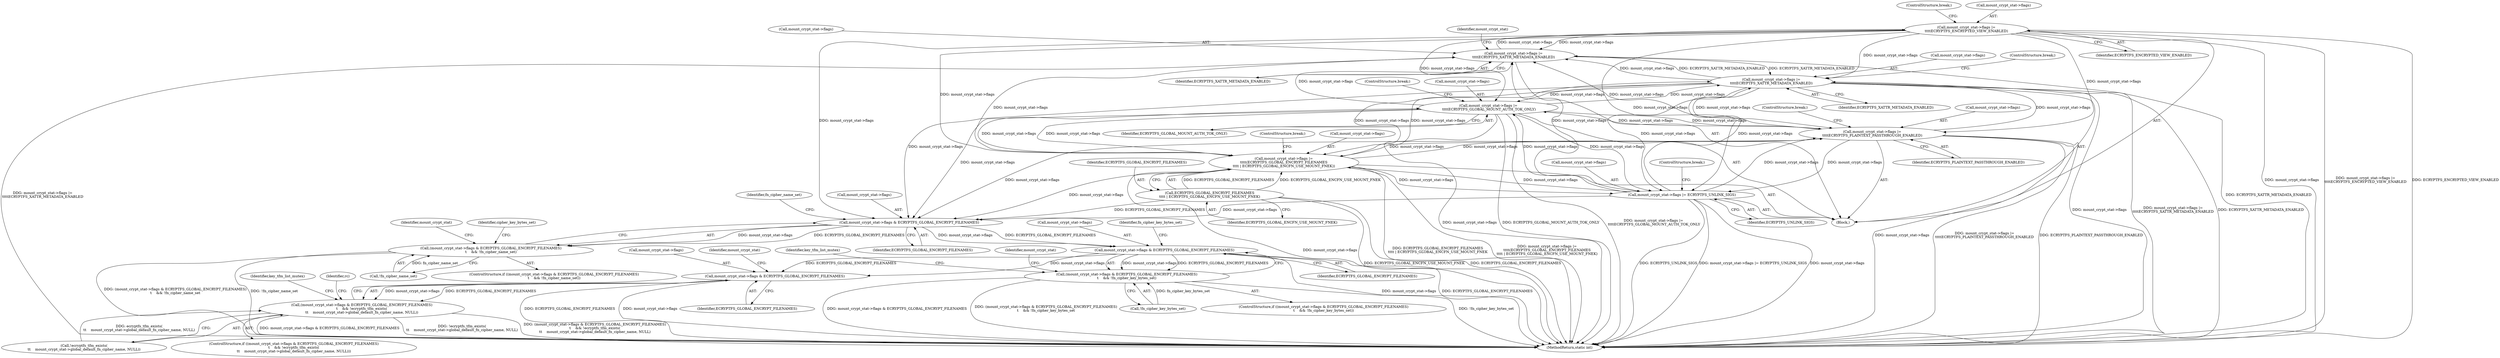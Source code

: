 digraph "0_linux_764355487ea220fdc2faf128d577d7f679b91f97_0@API" {
"1000443" [label="(Call,mount_crypt_stat->flags & ECRYPTFS_GLOBAL_ENCRYPT_FILENAMES)"];
"1000285" [label="(Call,mount_crypt_stat->flags |=\n\t\t\t\tECRYPTFS_ENCRYPTED_VIEW_ENABLED)"];
"1000280" [label="(Call,mount_crypt_stat->flags |=\n\t\t\t\tECRYPTFS_XATTR_METADATA_ENABLED)"];
"1000397" [label="(Call,mount_crypt_stat->flags |=\n \t\t\t\tECRYPTFS_GLOBAL_MOUNT_AUTH_TOK_ONLY)"];
"1000266" [label="(Call,mount_crypt_stat->flags |=\n\t\t\t\tECRYPTFS_PLAINTEXT_PASSTHROUGH_ENABLED)"];
"1000327" [label="(Call,mount_crypt_stat->flags |=\n\t\t\t\t(ECRYPTFS_GLOBAL_ENCRYPT_FILENAMES\n\t\t\t\t | ECRYPTFS_GLOBAL_ENCFN_USE_MOUNT_FNEK))"];
"1000273" [label="(Call,mount_crypt_stat->flags |=\n\t\t\t\tECRYPTFS_XATTR_METADATA_ENABLED)"];
"1000390" [label="(Call,mount_crypt_stat->flags |= ECRYPTFS_UNLINK_SIGS)"];
"1000331" [label="(Call,ECRYPTFS_GLOBAL_ENCRYPT_FILENAMES\n\t\t\t\t | ECRYPTFS_GLOBAL_ENCFN_USE_MOUNT_FNEK)"];
"1000442" [label="(Call,(mount_crypt_stat->flags & ECRYPTFS_GLOBAL_ENCRYPT_FILENAMES)\n\t    && !fn_cipher_name_set)"];
"1000467" [label="(Call,mount_crypt_stat->flags & ECRYPTFS_GLOBAL_ENCRYPT_FILENAMES)"];
"1000466" [label="(Call,(mount_crypt_stat->flags & ECRYPTFS_GLOBAL_ENCRYPT_FILENAMES)\n\t    && !fn_cipher_key_bytes_set)"];
"1000515" [label="(Call,mount_crypt_stat->flags & ECRYPTFS_GLOBAL_ENCRYPT_FILENAMES)"];
"1000514" [label="(Call,(mount_crypt_stat->flags & ECRYPTFS_GLOBAL_ENCRYPT_FILENAMES)\n\t    && !ecryptfs_tfm_exists(\n\t\t    mount_crypt_stat->global_default_fn_cipher_name, NULL))"];
"1000459" [label="(Identifier,cipher_key_bytes_set)"];
"1000447" [label="(Identifier,ECRYPTFS_GLOBAL_ENCRYPT_FILENAMES)"];
"1000287" [label="(Identifier,mount_crypt_stat)"];
"1000333" [label="(Identifier,ECRYPTFS_GLOBAL_ENCFN_USE_MOUNT_FNEK)"];
"1000448" [label="(Call,!fn_cipher_name_set)"];
"1000274" [label="(Call,mount_crypt_stat->flags)"];
"1000467" [label="(Call,mount_crypt_stat->flags & ECRYPTFS_GLOBAL_ENCRYPT_FILENAMES)"];
"1000280" [label="(Call,mount_crypt_stat->flags |=\n\t\t\t\tECRYPTFS_XATTR_METADATA_ENABLED)"];
"1000443" [label="(Call,mount_crypt_stat->flags & ECRYPTFS_GLOBAL_ENCRYPT_FILENAMES)"];
"1000550" [label="(Identifier,key_tfm_list_mutex)"];
"1000528" [label="(Identifier,rc)"];
"1000401" [label="(Identifier,ECRYPTFS_GLOBAL_MOUNT_AUTH_TOK_ONLY)"];
"1000523" [label="(Identifier,mount_crypt_stat)"];
"1000516" [label="(Call,mount_crypt_stat->flags)"];
"1000278" [label="(ControlStructure,break;)"];
"1000390" [label="(Call,mount_crypt_stat->flags |= ECRYPTFS_UNLINK_SIGS)"];
"1000402" [label="(ControlStructure,break;)"];
"1000441" [label="(ControlStructure,if ((mount_crypt_stat->flags & ECRYPTFS_GLOBAL_ENCRYPT_FILENAMES)\n\t    && !fn_cipher_name_set))"];
"1000466" [label="(Call,(mount_crypt_stat->flags & ECRYPTFS_GLOBAL_ENCRYPT_FILENAMES)\n\t    && !fn_cipher_key_bytes_set)"];
"1000515" [label="(Call,mount_crypt_stat->flags & ECRYPTFS_GLOBAL_ENCRYPT_FILENAMES)"];
"1000465" [label="(ControlStructure,if ((mount_crypt_stat->flags & ECRYPTFS_GLOBAL_ENCRYPT_FILENAMES)\n\t    && !fn_cipher_key_bytes_set))"];
"1000513" [label="(ControlStructure,if ((mount_crypt_stat->flags & ECRYPTFS_GLOBAL_ENCRYPT_FILENAMES)\n\t    && !ecryptfs_tfm_exists(\n\t\t    mount_crypt_stat->global_default_fn_cipher_name, NULL)))"];
"1000394" [label="(Identifier,ECRYPTFS_UNLINK_SIGS)"];
"1000328" [label="(Call,mount_crypt_stat->flags)"];
"1000395" [label="(ControlStructure,break;)"];
"1000327" [label="(Call,mount_crypt_stat->flags |=\n\t\t\t\t(ECRYPTFS_GLOBAL_ENCRYPT_FILENAMES\n\t\t\t\t | ECRYPTFS_GLOBAL_ENCFN_USE_MOUNT_FNEK))"];
"1000271" [label="(ControlStructure,break;)"];
"1000520" [label="(Call,!ecryptfs_tfm_exists(\n\t\t    mount_crypt_stat->global_default_fn_cipher_name, NULL))"];
"1000398" [label="(Call,mount_crypt_stat->flags)"];
"1000397" [label="(Call,mount_crypt_stat->flags |=\n \t\t\t\tECRYPTFS_GLOBAL_MOUNT_AUTH_TOK_ONLY)"];
"1000472" [label="(Call,!fn_cipher_key_bytes_set)"];
"1000483" [label="(Identifier,key_tfm_list_mutex)"];
"1000270" [label="(Identifier,ECRYPTFS_PLAINTEXT_PASSTHROUGH_ENABLED)"];
"1000277" [label="(Identifier,ECRYPTFS_XATTR_METADATA_ENABLED)"];
"1000476" [label="(Identifier,mount_crypt_stat)"];
"1000471" [label="(Identifier,ECRYPTFS_GLOBAL_ENCRYPT_FILENAMES)"];
"1000560" [label="(MethodReturn,static int)"];
"1000444" [label="(Call,mount_crypt_stat->flags)"];
"1000284" [label="(Identifier,ECRYPTFS_XATTR_METADATA_ENABLED)"];
"1000452" [label="(Identifier,mount_crypt_stat)"];
"1000514" [label="(Call,(mount_crypt_stat->flags & ECRYPTFS_GLOBAL_ENCRYPT_FILENAMES)\n\t    && !ecryptfs_tfm_exists(\n\t\t    mount_crypt_stat->global_default_fn_cipher_name, NULL))"];
"1000267" [label="(Call,mount_crypt_stat->flags)"];
"1000473" [label="(Identifier,fn_cipher_key_bytes_set)"];
"1000334" [label="(ControlStructure,break;)"];
"1000285" [label="(Call,mount_crypt_stat->flags |=\n\t\t\t\tECRYPTFS_ENCRYPTED_VIEW_ENABLED)"];
"1000442" [label="(Call,(mount_crypt_stat->flags & ECRYPTFS_GLOBAL_ENCRYPT_FILENAMES)\n\t    && !fn_cipher_name_set)"];
"1000281" [label="(Call,mount_crypt_stat->flags)"];
"1000449" [label="(Identifier,fn_cipher_name_set)"];
"1000289" [label="(Identifier,ECRYPTFS_ENCRYPTED_VIEW_ENABLED)"];
"1000290" [label="(ControlStructure,break;)"];
"1000332" [label="(Identifier,ECRYPTFS_GLOBAL_ENCRYPT_FILENAMES)"];
"1000286" [label="(Call,mount_crypt_stat->flags)"];
"1000273" [label="(Call,mount_crypt_stat->flags |=\n\t\t\t\tECRYPTFS_XATTR_METADATA_ENABLED)"];
"1000266" [label="(Call,mount_crypt_stat->flags |=\n\t\t\t\tECRYPTFS_PLAINTEXT_PASSTHROUGH_ENABLED)"];
"1000468" [label="(Call,mount_crypt_stat->flags)"];
"1000391" [label="(Call,mount_crypt_stat->flags)"];
"1000519" [label="(Identifier,ECRYPTFS_GLOBAL_ENCRYPT_FILENAMES)"];
"1000188" [label="(Block,)"];
"1000331" [label="(Call,ECRYPTFS_GLOBAL_ENCRYPT_FILENAMES\n\t\t\t\t | ECRYPTFS_GLOBAL_ENCFN_USE_MOUNT_FNEK)"];
"1000443" -> "1000442"  [label="AST: "];
"1000443" -> "1000447"  [label="CFG: "];
"1000444" -> "1000443"  [label="AST: "];
"1000447" -> "1000443"  [label="AST: "];
"1000449" -> "1000443"  [label="CFG: "];
"1000442" -> "1000443"  [label="CFG: "];
"1000443" -> "1000442"  [label="DDG: mount_crypt_stat->flags"];
"1000443" -> "1000442"  [label="DDG: ECRYPTFS_GLOBAL_ENCRYPT_FILENAMES"];
"1000285" -> "1000443"  [label="DDG: mount_crypt_stat->flags"];
"1000397" -> "1000443"  [label="DDG: mount_crypt_stat->flags"];
"1000266" -> "1000443"  [label="DDG: mount_crypt_stat->flags"];
"1000327" -> "1000443"  [label="DDG: mount_crypt_stat->flags"];
"1000273" -> "1000443"  [label="DDG: mount_crypt_stat->flags"];
"1000390" -> "1000443"  [label="DDG: mount_crypt_stat->flags"];
"1000331" -> "1000443"  [label="DDG: ECRYPTFS_GLOBAL_ENCRYPT_FILENAMES"];
"1000443" -> "1000467"  [label="DDG: mount_crypt_stat->flags"];
"1000443" -> "1000467"  [label="DDG: ECRYPTFS_GLOBAL_ENCRYPT_FILENAMES"];
"1000285" -> "1000188"  [label="AST: "];
"1000285" -> "1000289"  [label="CFG: "];
"1000286" -> "1000285"  [label="AST: "];
"1000289" -> "1000285"  [label="AST: "];
"1000290" -> "1000285"  [label="CFG: "];
"1000285" -> "1000560"  [label="DDG: mount_crypt_stat->flags"];
"1000285" -> "1000560"  [label="DDG: mount_crypt_stat->flags |=\n\t\t\t\tECRYPTFS_ENCRYPTED_VIEW_ENABLED"];
"1000285" -> "1000560"  [label="DDG: ECRYPTFS_ENCRYPTED_VIEW_ENABLED"];
"1000285" -> "1000266"  [label="DDG: mount_crypt_stat->flags"];
"1000285" -> "1000273"  [label="DDG: mount_crypt_stat->flags"];
"1000285" -> "1000280"  [label="DDG: mount_crypt_stat->flags"];
"1000280" -> "1000285"  [label="DDG: mount_crypt_stat->flags"];
"1000285" -> "1000327"  [label="DDG: mount_crypt_stat->flags"];
"1000285" -> "1000390"  [label="DDG: mount_crypt_stat->flags"];
"1000285" -> "1000397"  [label="DDG: mount_crypt_stat->flags"];
"1000280" -> "1000188"  [label="AST: "];
"1000280" -> "1000284"  [label="CFG: "];
"1000281" -> "1000280"  [label="AST: "];
"1000284" -> "1000280"  [label="AST: "];
"1000287" -> "1000280"  [label="CFG: "];
"1000280" -> "1000560"  [label="DDG: ECRYPTFS_XATTR_METADATA_ENABLED"];
"1000280" -> "1000560"  [label="DDG: mount_crypt_stat->flags |=\n\t\t\t\tECRYPTFS_XATTR_METADATA_ENABLED"];
"1000280" -> "1000273"  [label="DDG: ECRYPTFS_XATTR_METADATA_ENABLED"];
"1000397" -> "1000280"  [label="DDG: mount_crypt_stat->flags"];
"1000266" -> "1000280"  [label="DDG: mount_crypt_stat->flags"];
"1000327" -> "1000280"  [label="DDG: mount_crypt_stat->flags"];
"1000273" -> "1000280"  [label="DDG: mount_crypt_stat->flags"];
"1000273" -> "1000280"  [label="DDG: ECRYPTFS_XATTR_METADATA_ENABLED"];
"1000390" -> "1000280"  [label="DDG: mount_crypt_stat->flags"];
"1000397" -> "1000188"  [label="AST: "];
"1000397" -> "1000401"  [label="CFG: "];
"1000398" -> "1000397"  [label="AST: "];
"1000401" -> "1000397"  [label="AST: "];
"1000402" -> "1000397"  [label="CFG: "];
"1000397" -> "1000560"  [label="DDG: mount_crypt_stat->flags |=\n \t\t\t\tECRYPTFS_GLOBAL_MOUNT_AUTH_TOK_ONLY"];
"1000397" -> "1000560"  [label="DDG: mount_crypt_stat->flags"];
"1000397" -> "1000560"  [label="DDG: ECRYPTFS_GLOBAL_MOUNT_AUTH_TOK_ONLY"];
"1000397" -> "1000266"  [label="DDG: mount_crypt_stat->flags"];
"1000397" -> "1000273"  [label="DDG: mount_crypt_stat->flags"];
"1000397" -> "1000327"  [label="DDG: mount_crypt_stat->flags"];
"1000397" -> "1000390"  [label="DDG: mount_crypt_stat->flags"];
"1000266" -> "1000397"  [label="DDG: mount_crypt_stat->flags"];
"1000327" -> "1000397"  [label="DDG: mount_crypt_stat->flags"];
"1000273" -> "1000397"  [label="DDG: mount_crypt_stat->flags"];
"1000390" -> "1000397"  [label="DDG: mount_crypt_stat->flags"];
"1000266" -> "1000188"  [label="AST: "];
"1000266" -> "1000270"  [label="CFG: "];
"1000267" -> "1000266"  [label="AST: "];
"1000270" -> "1000266"  [label="AST: "];
"1000271" -> "1000266"  [label="CFG: "];
"1000266" -> "1000560"  [label="DDG: mount_crypt_stat->flags"];
"1000266" -> "1000560"  [label="DDG: mount_crypt_stat->flags |=\n\t\t\t\tECRYPTFS_PLAINTEXT_PASSTHROUGH_ENABLED"];
"1000266" -> "1000560"  [label="DDG: ECRYPTFS_PLAINTEXT_PASSTHROUGH_ENABLED"];
"1000327" -> "1000266"  [label="DDG: mount_crypt_stat->flags"];
"1000273" -> "1000266"  [label="DDG: mount_crypt_stat->flags"];
"1000390" -> "1000266"  [label="DDG: mount_crypt_stat->flags"];
"1000266" -> "1000273"  [label="DDG: mount_crypt_stat->flags"];
"1000266" -> "1000327"  [label="DDG: mount_crypt_stat->flags"];
"1000266" -> "1000390"  [label="DDG: mount_crypt_stat->flags"];
"1000327" -> "1000188"  [label="AST: "];
"1000327" -> "1000331"  [label="CFG: "];
"1000328" -> "1000327"  [label="AST: "];
"1000331" -> "1000327"  [label="AST: "];
"1000334" -> "1000327"  [label="CFG: "];
"1000327" -> "1000560"  [label="DDG: ECRYPTFS_GLOBAL_ENCRYPT_FILENAMES\n\t\t\t\t | ECRYPTFS_GLOBAL_ENCFN_USE_MOUNT_FNEK"];
"1000327" -> "1000560"  [label="DDG: mount_crypt_stat->flags"];
"1000327" -> "1000560"  [label="DDG: mount_crypt_stat->flags |=\n\t\t\t\t(ECRYPTFS_GLOBAL_ENCRYPT_FILENAMES\n\t\t\t\t | ECRYPTFS_GLOBAL_ENCFN_USE_MOUNT_FNEK)"];
"1000327" -> "1000273"  [label="DDG: mount_crypt_stat->flags"];
"1000273" -> "1000327"  [label="DDG: mount_crypt_stat->flags"];
"1000390" -> "1000327"  [label="DDG: mount_crypt_stat->flags"];
"1000331" -> "1000327"  [label="DDG: ECRYPTFS_GLOBAL_ENCRYPT_FILENAMES"];
"1000331" -> "1000327"  [label="DDG: ECRYPTFS_GLOBAL_ENCFN_USE_MOUNT_FNEK"];
"1000327" -> "1000390"  [label="DDG: mount_crypt_stat->flags"];
"1000273" -> "1000188"  [label="AST: "];
"1000273" -> "1000277"  [label="CFG: "];
"1000274" -> "1000273"  [label="AST: "];
"1000277" -> "1000273"  [label="AST: "];
"1000278" -> "1000273"  [label="CFG: "];
"1000273" -> "1000560"  [label="DDG: mount_crypt_stat->flags"];
"1000273" -> "1000560"  [label="DDG: mount_crypt_stat->flags |=\n\t\t\t\tECRYPTFS_XATTR_METADATA_ENABLED"];
"1000273" -> "1000560"  [label="DDG: ECRYPTFS_XATTR_METADATA_ENABLED"];
"1000390" -> "1000273"  [label="DDG: mount_crypt_stat->flags"];
"1000273" -> "1000390"  [label="DDG: mount_crypt_stat->flags"];
"1000390" -> "1000188"  [label="AST: "];
"1000390" -> "1000394"  [label="CFG: "];
"1000391" -> "1000390"  [label="AST: "];
"1000394" -> "1000390"  [label="AST: "];
"1000395" -> "1000390"  [label="CFG: "];
"1000390" -> "1000560"  [label="DDG: ECRYPTFS_UNLINK_SIGS"];
"1000390" -> "1000560"  [label="DDG: mount_crypt_stat->flags |= ECRYPTFS_UNLINK_SIGS"];
"1000390" -> "1000560"  [label="DDG: mount_crypt_stat->flags"];
"1000331" -> "1000333"  [label="CFG: "];
"1000332" -> "1000331"  [label="AST: "];
"1000333" -> "1000331"  [label="AST: "];
"1000331" -> "1000560"  [label="DDG: ECRYPTFS_GLOBAL_ENCFN_USE_MOUNT_FNEK"];
"1000331" -> "1000560"  [label="DDG: ECRYPTFS_GLOBAL_ENCRYPT_FILENAMES"];
"1000442" -> "1000441"  [label="AST: "];
"1000442" -> "1000448"  [label="CFG: "];
"1000448" -> "1000442"  [label="AST: "];
"1000452" -> "1000442"  [label="CFG: "];
"1000459" -> "1000442"  [label="CFG: "];
"1000442" -> "1000560"  [label="DDG: (mount_crypt_stat->flags & ECRYPTFS_GLOBAL_ENCRYPT_FILENAMES)\n\t    && !fn_cipher_name_set"];
"1000442" -> "1000560"  [label="DDG: !fn_cipher_name_set"];
"1000448" -> "1000442"  [label="DDG: fn_cipher_name_set"];
"1000467" -> "1000466"  [label="AST: "];
"1000467" -> "1000471"  [label="CFG: "];
"1000468" -> "1000467"  [label="AST: "];
"1000471" -> "1000467"  [label="AST: "];
"1000473" -> "1000467"  [label="CFG: "];
"1000466" -> "1000467"  [label="CFG: "];
"1000467" -> "1000560"  [label="DDG: mount_crypt_stat->flags"];
"1000467" -> "1000560"  [label="DDG: ECRYPTFS_GLOBAL_ENCRYPT_FILENAMES"];
"1000467" -> "1000466"  [label="DDG: mount_crypt_stat->flags"];
"1000467" -> "1000466"  [label="DDG: ECRYPTFS_GLOBAL_ENCRYPT_FILENAMES"];
"1000467" -> "1000515"  [label="DDG: mount_crypt_stat->flags"];
"1000467" -> "1000515"  [label="DDG: ECRYPTFS_GLOBAL_ENCRYPT_FILENAMES"];
"1000466" -> "1000465"  [label="AST: "];
"1000466" -> "1000472"  [label="CFG: "];
"1000472" -> "1000466"  [label="AST: "];
"1000476" -> "1000466"  [label="CFG: "];
"1000483" -> "1000466"  [label="CFG: "];
"1000466" -> "1000560"  [label="DDG: !fn_cipher_key_bytes_set"];
"1000466" -> "1000560"  [label="DDG: mount_crypt_stat->flags & ECRYPTFS_GLOBAL_ENCRYPT_FILENAMES"];
"1000466" -> "1000560"  [label="DDG: (mount_crypt_stat->flags & ECRYPTFS_GLOBAL_ENCRYPT_FILENAMES)\n\t    && !fn_cipher_key_bytes_set"];
"1000472" -> "1000466"  [label="DDG: fn_cipher_key_bytes_set"];
"1000515" -> "1000514"  [label="AST: "];
"1000515" -> "1000519"  [label="CFG: "];
"1000516" -> "1000515"  [label="AST: "];
"1000519" -> "1000515"  [label="AST: "];
"1000523" -> "1000515"  [label="CFG: "];
"1000514" -> "1000515"  [label="CFG: "];
"1000515" -> "1000560"  [label="DDG: ECRYPTFS_GLOBAL_ENCRYPT_FILENAMES"];
"1000515" -> "1000560"  [label="DDG: mount_crypt_stat->flags"];
"1000515" -> "1000514"  [label="DDG: mount_crypt_stat->flags"];
"1000515" -> "1000514"  [label="DDG: ECRYPTFS_GLOBAL_ENCRYPT_FILENAMES"];
"1000514" -> "1000513"  [label="AST: "];
"1000514" -> "1000520"  [label="CFG: "];
"1000520" -> "1000514"  [label="AST: "];
"1000528" -> "1000514"  [label="CFG: "];
"1000550" -> "1000514"  [label="CFG: "];
"1000514" -> "1000560"  [label="DDG: !ecryptfs_tfm_exists(\n\t\t    mount_crypt_stat->global_default_fn_cipher_name, NULL)"];
"1000514" -> "1000560"  [label="DDG: (mount_crypt_stat->flags & ECRYPTFS_GLOBAL_ENCRYPT_FILENAMES)\n\t    && !ecryptfs_tfm_exists(\n\t\t    mount_crypt_stat->global_default_fn_cipher_name, NULL)"];
"1000514" -> "1000560"  [label="DDG: mount_crypt_stat->flags & ECRYPTFS_GLOBAL_ENCRYPT_FILENAMES"];
"1000520" -> "1000514"  [label="DDG: ecryptfs_tfm_exists(\n\t\t    mount_crypt_stat->global_default_fn_cipher_name, NULL)"];
}
